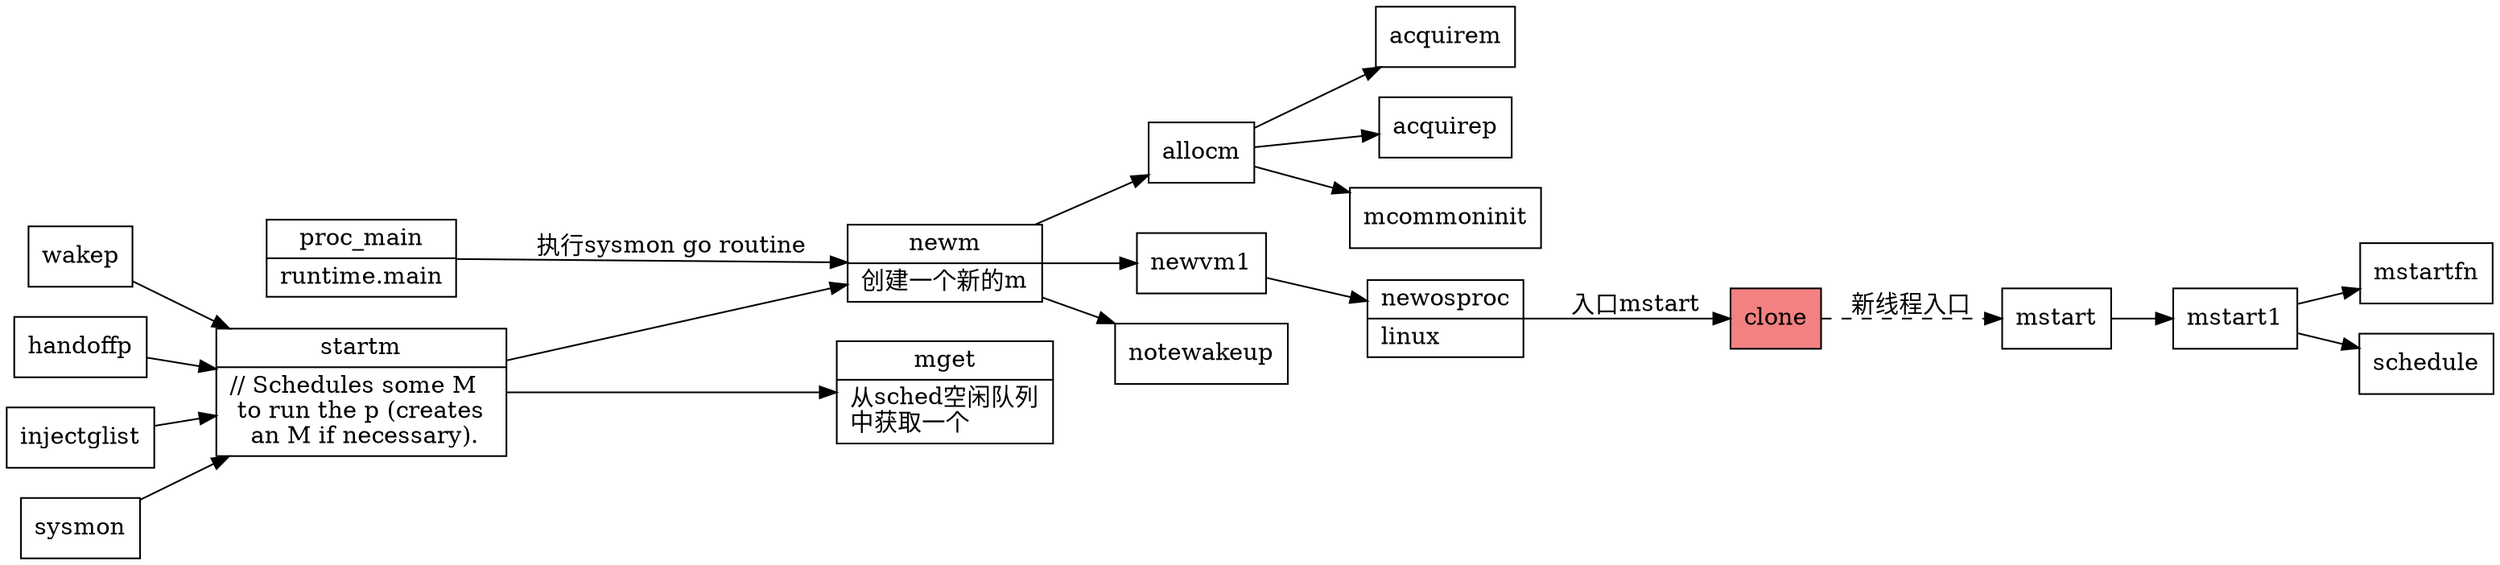 digraph mosthread {
  node[shape=box];
  newrank=true;
  rankdir=LR;
  proc_main[shape="record";
    label="{{
      proc_main|
        runtime.main\l
    }}";
  ];
  startm[shape="record";
    label="{{
      startm|
        // Schedules some M \l 
        to run the p (creates \l
        an M if necessary).
    }}";
  ];
  newm[shape="record";
    label="{{
      newm|
        创建一个新的m\l
    }}";
  ];
  newosproc[shape="record";
    label="{{
      newosproc|
        linux\l
    }}";
  ];
  clone[
    fillcolor="#f38181";
    style=filled;
    label="clone"
  ];
  mget[shape="record";
    label="{{
      mget|
        从sched空闲队列\l中获取一个\l
    }}";
  ];
  newm -> {
    allocm;
    newvm1;
    notewakeup;
  };
  newvm1 -> {
    newosproc;
  }
  newosproc -> clone[label="入口mstart"];
  clone -> mstart[style=dashed;label="新线程入口"];
  mstart -> mstart1 -> {
    mstartfn;
    schedule;
  };

  allocm -> {
    acquirem;
    acquirep;
    mcommoninit;
  };

  proc_main -> newm[label="执行sysmon go routine"];
  startm -> {
    newm;
    mget;
  };
  wakep -> startm;
  handoffp -> startm;
  injectglist -> startm;
  sysmon -> startm;
}
